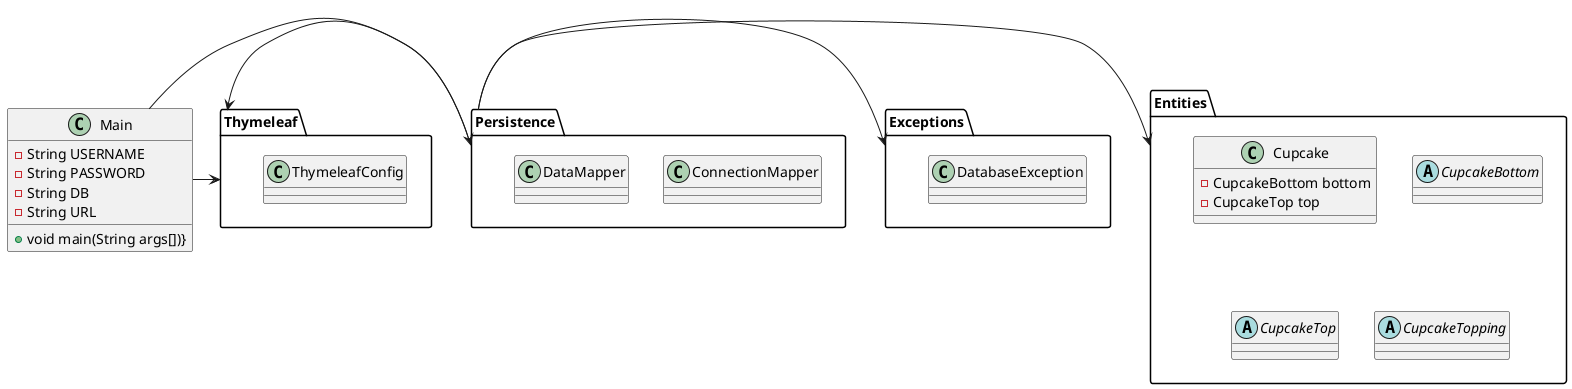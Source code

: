@startuml
'https://plantuml.com/class-diagram

Main -> Thymeleaf
Main -> Persistence
Persistence -> Thymeleaf
Persistence -> Exceptions
Persistence -> Entities

class Main {
-String USERNAME
-String PASSWORD
-String DB
-String URL
+void main(String args[])}
}

package Entities {
class Cupcake{
-CupcakeBottom bottom
-CupcakeTop top
}

abstract class CupcakeBottom {}
abstract class CupcakeTop {}
abstract class CupcakeTopping {}
}

package Exceptions {
class DatabaseException {}
}

package Persistence {
class ConnectionMapper {}

class DataMapper {}
}

package Thymeleaf {
class ThymeleafConfig{}
}


@enduml